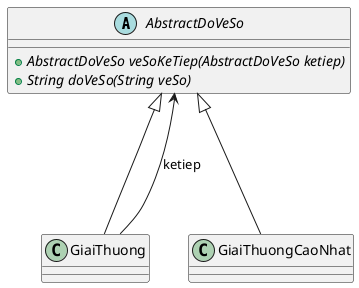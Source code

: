 @startuml
'https://plantuml.com/class-diagram

abstract AbstractDoVeSo {
    +{abstract} AbstractDoVeSo veSoKeTiep(AbstractDoVeSo ketiep)
    +{abstract} String doVeSo(String veSo)
}

class GiaiThuong {}

class GiaiThuongCaoNhat {}

AbstractDoVeSo <|--- GiaiThuong
GiaiThuong ---> AbstractDoVeSo:ketiep
AbstractDoVeSo <|--- GiaiThuongCaoNhat



@enduml